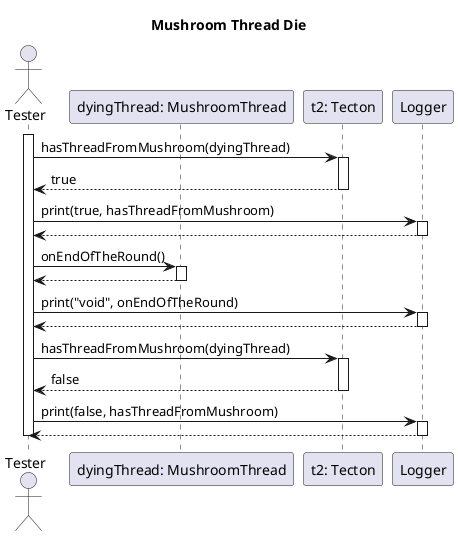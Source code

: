 @startuml Mushroom Thread Die

title Mushroom Thread Die

actor "Tester" as tester
participant "dyingThread: MushroomThread" as dymt
participant "t2: Tecton" as t2
participant "Logger" as logger


activate tester

tester -> t2: hasThreadFromMushroom(dyingThread)
activate t2
t2 --> tester: true
deactivate t2

tester -> logger: print(true, hasThreadFromMushroom)
activate logger
logger --> tester
deactivate logger

tester -> dymt: onEndOfTheRound() 
activate dymt
dymt --> tester
deactivate dymt

tester -> logger: print("void", onEndOfTheRound)
activate logger
logger --> tester
deactivate logger

tester -> t2: hasThreadFromMushroom(dyingThread)
activate t2
t2 --> tester: false
deactivate t2

tester -> logger: print(false, hasThreadFromMushroom)
activate logger
logger --> tester
deactivate logger

deactivate tester

@enduml